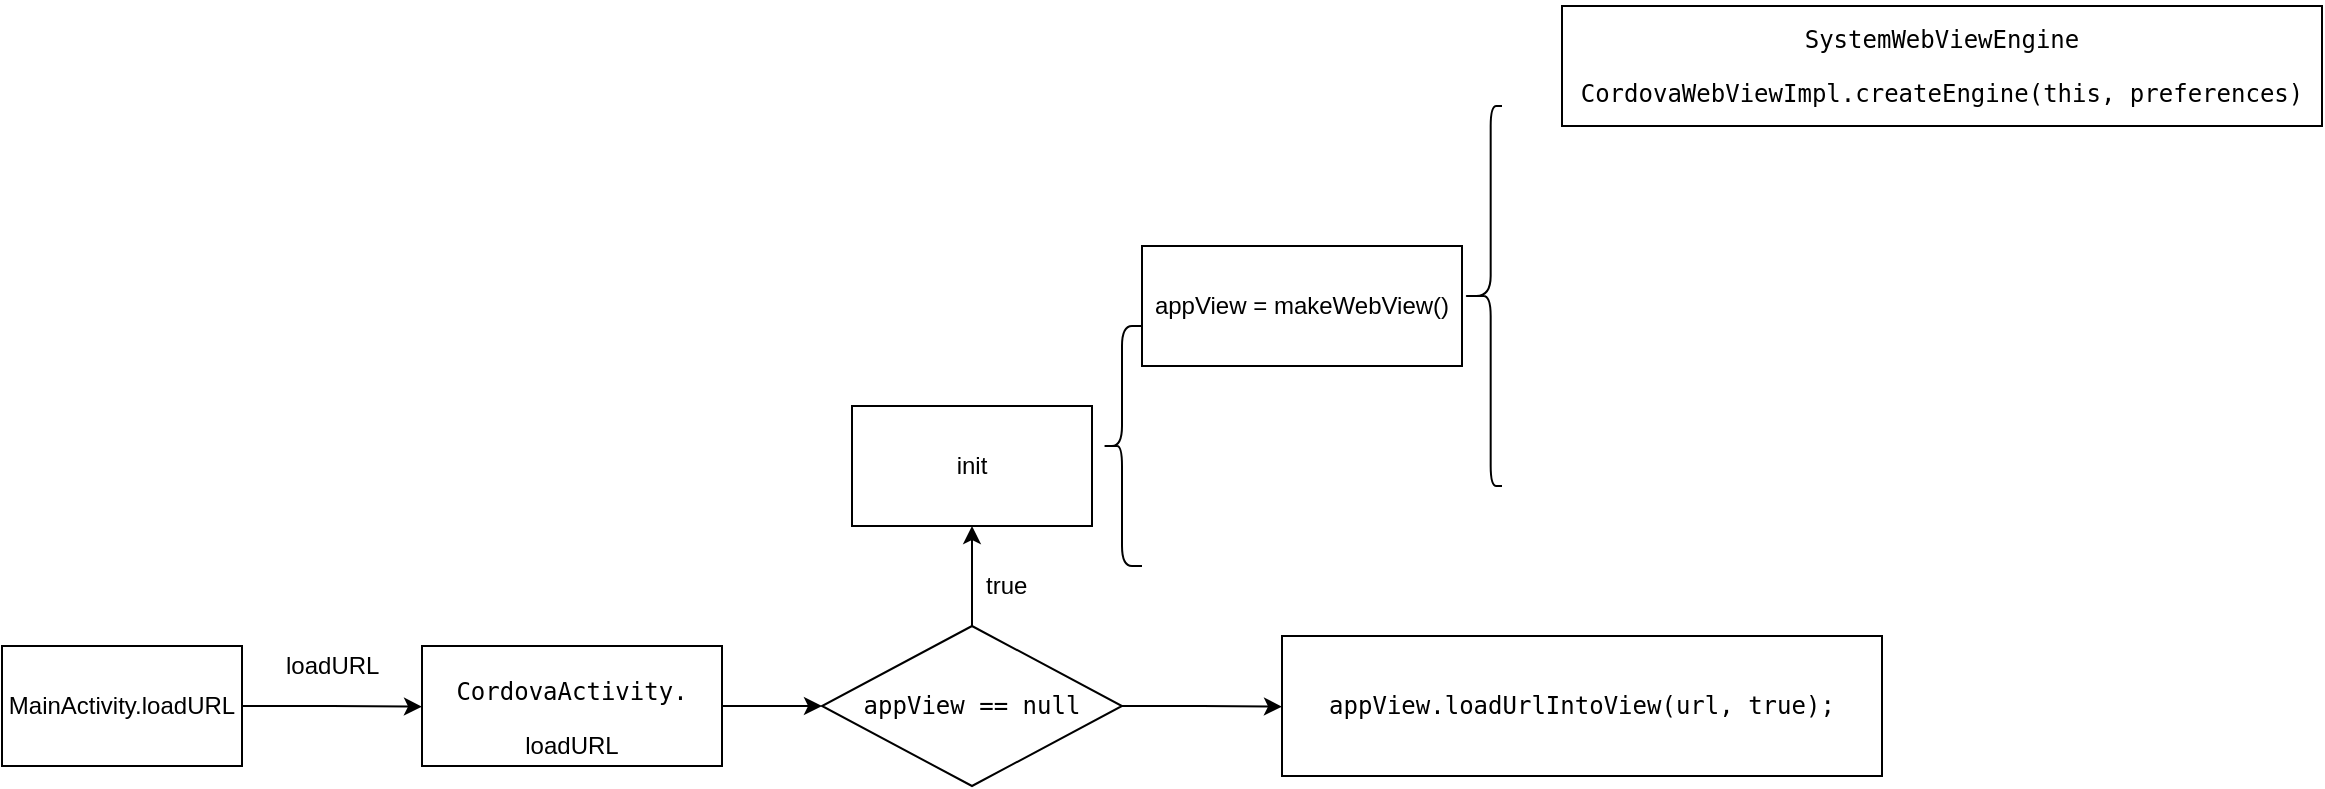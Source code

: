 <mxfile version="10.5.4" type="github"><diagram id="c00RBw5aIxOP1FfjhGlZ" name="Page-1"><mxGraphModel dx="1269" dy="675" grid="1" gridSize="10" guides="1" tooltips="1" connect="1" arrows="1" fold="1" page="1" pageScale="1" pageWidth="827" pageHeight="1169" math="0" shadow="0"><root><mxCell id="0"/><mxCell id="1" parent="0"/><mxCell id="qnE9HWCvwtSlB8G6Xwsx-5" style="edgeStyle=orthogonalEdgeStyle;rounded=0;orthogonalLoop=1;jettySize=auto;html=1;exitX=1;exitY=0.5;exitDx=0;exitDy=0;" edge="1" parent="1" source="qnE9HWCvwtSlB8G6Xwsx-1"><mxGeometry relative="1" as="geometry"><mxPoint x="240" y="480.333" as="targetPoint"/></mxGeometry></mxCell><mxCell id="qnE9HWCvwtSlB8G6Xwsx-1" value="MainActivity.&lt;span&gt;loadURL&lt;/span&gt;" style="rounded=0;whiteSpace=wrap;html=1;" vertex="1" parent="1"><mxGeometry x="30" y="450" width="120" height="60" as="geometry"/></mxCell><mxCell id="qnE9HWCvwtSlB8G6Xwsx-4" value="loadURL" style="text;html=1;resizable=0;points=[];autosize=1;align=left;verticalAlign=top;spacingTop=-4;" vertex="1" parent="1"><mxGeometry x="170" y="450" width="60" height="20" as="geometry"/></mxCell><mxCell id="qnE9HWCvwtSlB8G6Xwsx-9" style="edgeStyle=orthogonalEdgeStyle;rounded=0;orthogonalLoop=1;jettySize=auto;html=1;exitX=1;exitY=0.5;exitDx=0;exitDy=0;entryX=0;entryY=0.5;entryDx=0;entryDy=0;" edge="1" parent="1" source="qnE9HWCvwtSlB8G6Xwsx-6" target="qnE9HWCvwtSlB8G6Xwsx-8"><mxGeometry relative="1" as="geometry"/></mxCell><mxCell id="qnE9HWCvwtSlB8G6Xwsx-6" value="&lt;pre&gt;&lt;span&gt;CordovaActivity.&lt;/span&gt;&lt;/pre&gt;&lt;span&gt;loadURL&lt;/span&gt;" style="rounded=0;whiteSpace=wrap;html=1;" vertex="1" parent="1"><mxGeometry x="240" y="450" width="150" height="60" as="geometry"/></mxCell><mxCell id="qnE9HWCvwtSlB8G6Xwsx-10" style="edgeStyle=orthogonalEdgeStyle;rounded=0;orthogonalLoop=1;jettySize=auto;html=1;" edge="1" parent="1" source="qnE9HWCvwtSlB8G6Xwsx-8"><mxGeometry relative="1" as="geometry"><mxPoint x="515" y="390" as="targetPoint"/></mxGeometry></mxCell><mxCell id="qnE9HWCvwtSlB8G6Xwsx-13" style="edgeStyle=orthogonalEdgeStyle;rounded=0;orthogonalLoop=1;jettySize=auto;html=1;exitX=1;exitY=0.5;exitDx=0;exitDy=0;" edge="1" parent="1" source="qnE9HWCvwtSlB8G6Xwsx-8"><mxGeometry relative="1" as="geometry"><mxPoint x="670" y="480.333" as="targetPoint"/></mxGeometry></mxCell><mxCell id="qnE9HWCvwtSlB8G6Xwsx-8" value="&lt;pre&gt;&lt;span&gt;appView&lt;/span&gt; == &lt;span&gt;null&lt;/span&gt;&lt;/pre&gt;" style="rhombus;whiteSpace=wrap;html=1;" vertex="1" parent="1"><mxGeometry x="440" y="440" width="150" height="80" as="geometry"/></mxCell><mxCell id="qnE9HWCvwtSlB8G6Xwsx-11" value="true" style="text;html=1;resizable=0;points=[];autosize=1;align=left;verticalAlign=top;spacingTop=-4;" vertex="1" parent="1"><mxGeometry x="520" y="410" width="40" height="20" as="geometry"/></mxCell><mxCell id="qnE9HWCvwtSlB8G6Xwsx-12" value="init" style="rounded=0;whiteSpace=wrap;html=1;" vertex="1" parent="1"><mxGeometry x="455" y="330" width="120" height="60" as="geometry"/></mxCell><mxCell id="qnE9HWCvwtSlB8G6Xwsx-15" value="appView =&amp;nbsp;&lt;span&gt;makeWebView&lt;/span&gt;&lt;span&gt;()&lt;/span&gt;&lt;br&gt;" style="rounded=0;whiteSpace=wrap;html=1;" vertex="1" parent="1"><mxGeometry x="600" y="250" width="160" height="60" as="geometry"/></mxCell><mxCell id="qnE9HWCvwtSlB8G6Xwsx-14" value="&lt;pre&gt;&lt;span&gt;appView&lt;/span&gt;.loadUrlIntoView(url, &lt;span&gt;true&lt;/span&gt;);&lt;/pre&gt;" style="rounded=0;whiteSpace=wrap;html=1;" vertex="1" parent="1"><mxGeometry x="670" y="445" width="300" height="70" as="geometry"/></mxCell><mxCell id="qnE9HWCvwtSlB8G6Xwsx-18" value="&lt;pre&gt;&lt;span&gt;SystemWebViewEngine&lt;/span&gt;&lt;/pre&gt;&lt;pre&gt;CordovaWebViewImpl.&lt;span&gt;createEngine&lt;/span&gt;(&lt;span&gt;this&lt;/span&gt;, &lt;span&gt;preferences&lt;/span&gt;)&lt;/pre&gt;" style="rounded=0;whiteSpace=wrap;html=1;" vertex="1" parent="1"><mxGeometry x="810" y="130" width="380" height="60" as="geometry"/></mxCell><mxCell id="qnE9HWCvwtSlB8G6Xwsx-19" value="" style="shape=curlyBracket;whiteSpace=wrap;html=1;rounded=1;size=0.717;" vertex="1" parent="1"><mxGeometry x="760" y="180" width="20" height="190" as="geometry"/></mxCell><mxCell id="qnE9HWCvwtSlB8G6Xwsx-20" value="" style="shape=curlyBracket;whiteSpace=wrap;html=1;rounded=1;" vertex="1" parent="1"><mxGeometry x="580" y="290" width="20" height="120" as="geometry"/></mxCell></root></mxGraphModel></diagram></mxfile>